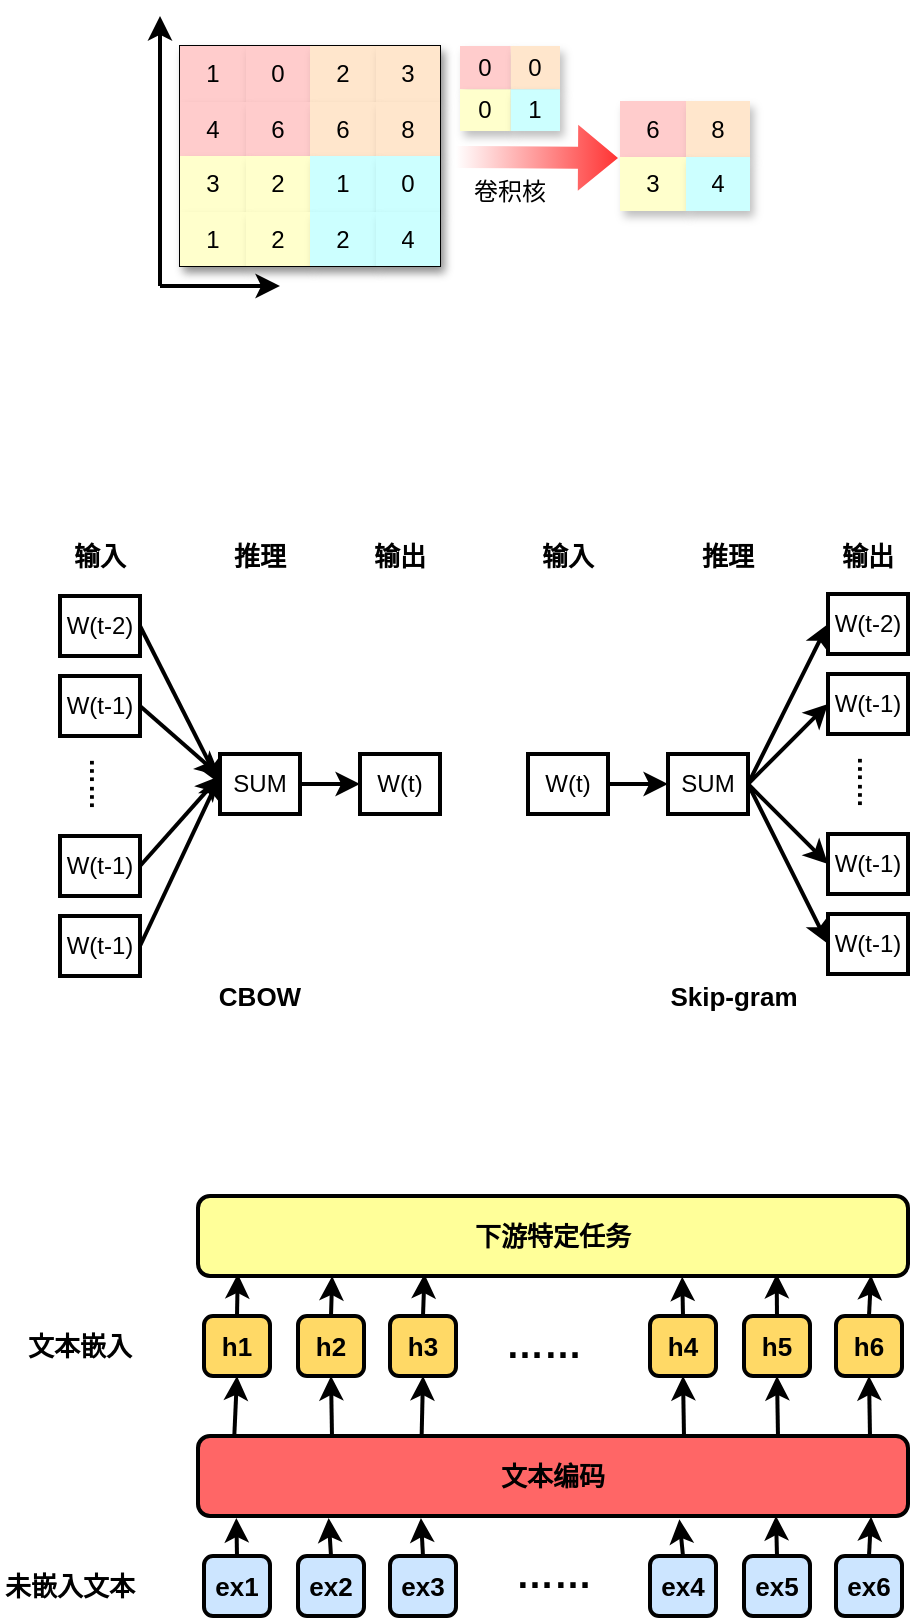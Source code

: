 <mxfile version="14.4.4" type="github">
  <diagram id="OtsRLUMwKF4AFytkGA5a" name="第 1 页">
    <mxGraphModel dx="1209" dy="599" grid="1" gridSize="10" guides="1" tooltips="1" connect="1" arrows="1" fold="1" page="1" pageScale="1" pageWidth="850" pageHeight="1100" math="0" shadow="0">
      <root>
        <mxCell id="0" />
        <mxCell id="1" parent="0" />
        <mxCell id="KBrjWDqQG_YvEj4Xx0qO-27" value="" style="shape=table;html=1;whiteSpace=wrap;startSize=0;container=1;collapsible=0;childLayout=tableLayout;shadow=1;direction=south;" vertex="1" parent="1">
          <mxGeometry x="140" y="35" width="130" height="110" as="geometry" />
        </mxCell>
        <mxCell id="KBrjWDqQG_YvEj4Xx0qO-28" value="" style="shape=partialRectangle;html=1;whiteSpace=wrap;collapsible=0;dropTarget=0;pointerEvents=0;fillColor=none;top=0;left=0;bottom=0;right=0;points=[[0,0.5],[1,0.5]];portConstraint=eastwest;shadow=1;direction=south;" vertex="1" parent="KBrjWDqQG_YvEj4Xx0qO-27">
          <mxGeometry width="130" height="28" as="geometry" />
        </mxCell>
        <mxCell id="KBrjWDqQG_YvEj4Xx0qO-29" value="1" style="shape=partialRectangle;html=1;whiteSpace=wrap;connectable=0;overflow=hidden;top=0;left=0;bottom=0;right=0;shadow=1;direction=south;fillColor=#FFCCCC;" vertex="1" parent="KBrjWDqQG_YvEj4Xx0qO-28">
          <mxGeometry width="33" height="28" as="geometry" />
        </mxCell>
        <mxCell id="KBrjWDqQG_YvEj4Xx0qO-30" value="0" style="shape=partialRectangle;html=1;whiteSpace=wrap;connectable=0;overflow=hidden;top=0;left=0;bottom=0;right=0;shadow=1;direction=south;fillColor=#FFCCCC;" vertex="1" parent="KBrjWDqQG_YvEj4Xx0qO-28">
          <mxGeometry x="33" width="32" height="28" as="geometry" />
        </mxCell>
        <mxCell id="KBrjWDqQG_YvEj4Xx0qO-31" value="2" style="shape=partialRectangle;html=1;whiteSpace=wrap;connectable=0;overflow=hidden;top=0;left=0;bottom=0;right=0;shadow=1;direction=south;fillColor=#FFE6CC;" vertex="1" parent="KBrjWDqQG_YvEj4Xx0qO-28">
          <mxGeometry x="65" width="33" height="28" as="geometry" />
        </mxCell>
        <mxCell id="KBrjWDqQG_YvEj4Xx0qO-32" value="3" style="shape=partialRectangle;html=1;whiteSpace=wrap;connectable=0;overflow=hidden;top=0;left=0;bottom=0;right=0;shadow=1;direction=south;fillColor=#FFE6CC;" vertex="1" parent="KBrjWDqQG_YvEj4Xx0qO-28">
          <mxGeometry x="98" width="32" height="28" as="geometry" />
        </mxCell>
        <mxCell id="KBrjWDqQG_YvEj4Xx0qO-33" value="" style="shape=partialRectangle;html=1;whiteSpace=wrap;collapsible=0;dropTarget=0;pointerEvents=0;fillColor=none;top=0;left=0;bottom=0;right=0;points=[[0,0.5],[1,0.5]];portConstraint=eastwest;shadow=1;direction=south;" vertex="1" parent="KBrjWDqQG_YvEj4Xx0qO-27">
          <mxGeometry y="28" width="130" height="27" as="geometry" />
        </mxCell>
        <mxCell id="KBrjWDqQG_YvEj4Xx0qO-34" value="4" style="shape=partialRectangle;html=1;whiteSpace=wrap;connectable=0;overflow=hidden;top=0;left=0;bottom=0;right=0;shadow=1;direction=south;fillColor=#FFCCCC;" vertex="1" parent="KBrjWDqQG_YvEj4Xx0qO-33">
          <mxGeometry width="33" height="27" as="geometry" />
        </mxCell>
        <mxCell id="KBrjWDqQG_YvEj4Xx0qO-35" value="6" style="shape=partialRectangle;html=1;whiteSpace=wrap;connectable=0;overflow=hidden;top=0;left=0;bottom=0;right=0;shadow=1;direction=south;fillColor=#FFCCCC;" vertex="1" parent="KBrjWDqQG_YvEj4Xx0qO-33">
          <mxGeometry x="33" width="32" height="27" as="geometry" />
        </mxCell>
        <mxCell id="KBrjWDqQG_YvEj4Xx0qO-36" value="6" style="shape=partialRectangle;html=1;whiteSpace=wrap;connectable=0;overflow=hidden;top=0;left=0;bottom=0;right=0;shadow=1;direction=south;fillColor=#FFE6CC;" vertex="1" parent="KBrjWDqQG_YvEj4Xx0qO-33">
          <mxGeometry x="65" width="33" height="27" as="geometry" />
        </mxCell>
        <mxCell id="KBrjWDqQG_YvEj4Xx0qO-37" value="8" style="shape=partialRectangle;html=1;whiteSpace=wrap;connectable=0;overflow=hidden;top=0;left=0;bottom=0;right=0;shadow=1;direction=south;fillColor=#FFE6CC;" vertex="1" parent="KBrjWDqQG_YvEj4Xx0qO-33">
          <mxGeometry x="98" width="32" height="27" as="geometry" />
        </mxCell>
        <mxCell id="KBrjWDqQG_YvEj4Xx0qO-38" value="" style="shape=partialRectangle;html=1;whiteSpace=wrap;collapsible=0;dropTarget=0;pointerEvents=0;fillColor=none;top=0;left=0;bottom=0;right=0;points=[[0,0.5],[1,0.5]];portConstraint=eastwest;shadow=1;direction=south;" vertex="1" parent="KBrjWDqQG_YvEj4Xx0qO-27">
          <mxGeometry y="55" width="130" height="28" as="geometry" />
        </mxCell>
        <mxCell id="KBrjWDqQG_YvEj4Xx0qO-39" value="3" style="shape=partialRectangle;html=1;whiteSpace=wrap;connectable=0;overflow=hidden;top=0;left=0;bottom=0;right=0;shadow=1;direction=south;fillColor=#FFFFCC;" vertex="1" parent="KBrjWDqQG_YvEj4Xx0qO-38">
          <mxGeometry width="33" height="28" as="geometry" />
        </mxCell>
        <mxCell id="KBrjWDqQG_YvEj4Xx0qO-40" value="2" style="shape=partialRectangle;html=1;whiteSpace=wrap;connectable=0;overflow=hidden;top=0;left=0;bottom=0;right=0;shadow=1;direction=south;fillColor=#FFFFCC;" vertex="1" parent="KBrjWDqQG_YvEj4Xx0qO-38">
          <mxGeometry x="33" width="32" height="28" as="geometry" />
        </mxCell>
        <mxCell id="KBrjWDqQG_YvEj4Xx0qO-41" value="1" style="shape=partialRectangle;html=1;whiteSpace=wrap;connectable=0;overflow=hidden;top=0;left=0;bottom=0;right=0;shadow=1;direction=south;fillColor=#CCFFFF;" vertex="1" parent="KBrjWDqQG_YvEj4Xx0qO-38">
          <mxGeometry x="65" width="33" height="28" as="geometry" />
        </mxCell>
        <mxCell id="KBrjWDqQG_YvEj4Xx0qO-42" value="0" style="shape=partialRectangle;html=1;whiteSpace=wrap;connectable=0;overflow=hidden;top=0;left=0;bottom=0;right=0;shadow=1;direction=south;fillColor=#CCFFFF;" vertex="1" parent="KBrjWDqQG_YvEj4Xx0qO-38">
          <mxGeometry x="98" width="32" height="28" as="geometry" />
        </mxCell>
        <mxCell id="KBrjWDqQG_YvEj4Xx0qO-43" value="" style="shape=partialRectangle;html=1;whiteSpace=wrap;collapsible=0;dropTarget=0;pointerEvents=0;fillColor=none;top=0;left=0;bottom=0;right=0;points=[[0,0.5],[1,0.5]];portConstraint=eastwest;shadow=1;direction=south;" vertex="1" parent="KBrjWDqQG_YvEj4Xx0qO-27">
          <mxGeometry y="83" width="130" height="27" as="geometry" />
        </mxCell>
        <mxCell id="KBrjWDqQG_YvEj4Xx0qO-44" value="1" style="shape=partialRectangle;html=1;whiteSpace=wrap;connectable=0;overflow=hidden;top=0;left=0;bottom=0;right=0;shadow=1;direction=south;fillColor=#FFFFCC;" vertex="1" parent="KBrjWDqQG_YvEj4Xx0qO-43">
          <mxGeometry width="33" height="27" as="geometry" />
        </mxCell>
        <mxCell id="KBrjWDqQG_YvEj4Xx0qO-45" value="2" style="shape=partialRectangle;html=1;whiteSpace=wrap;connectable=0;overflow=hidden;top=0;left=0;bottom=0;right=0;shadow=1;direction=south;fillColor=#FFFFCC;" vertex="1" parent="KBrjWDqQG_YvEj4Xx0qO-43">
          <mxGeometry x="33" width="32" height="27" as="geometry" />
        </mxCell>
        <mxCell id="KBrjWDqQG_YvEj4Xx0qO-46" value="2" style="shape=partialRectangle;html=1;whiteSpace=wrap;connectable=0;overflow=hidden;top=0;left=0;bottom=0;right=0;shadow=1;direction=south;fillColor=#CCFFFF;" vertex="1" parent="KBrjWDqQG_YvEj4Xx0qO-43">
          <mxGeometry x="65" width="33" height="27" as="geometry" />
        </mxCell>
        <mxCell id="KBrjWDqQG_YvEj4Xx0qO-47" value="4" style="shape=partialRectangle;html=1;whiteSpace=wrap;connectable=0;overflow=hidden;top=0;left=0;bottom=0;right=0;shadow=1;direction=south;fillColor=#CCFFFF;" vertex="1" parent="KBrjWDqQG_YvEj4Xx0qO-43">
          <mxGeometry x="98" width="32" height="27" as="geometry" />
        </mxCell>
        <mxCell id="KBrjWDqQG_YvEj4Xx0qO-55" value="6" style="shape=partialRectangle;html=1;whiteSpace=wrap;connectable=0;overflow=hidden;top=0;left=0;bottom=0;right=0;shadow=1;direction=south;fillColor=#FFCCCC;" vertex="1" parent="1">
          <mxGeometry x="360" y="62.5" width="33" height="28" as="geometry" />
        </mxCell>
        <mxCell id="KBrjWDqQG_YvEj4Xx0qO-56" value="8" style="shape=partialRectangle;html=1;whiteSpace=wrap;connectable=0;overflow=hidden;top=0;left=0;bottom=0;right=0;shadow=1;direction=south;fillColor=#FFE6CC;" vertex="1" parent="1">
          <mxGeometry x="393" y="62.5" width="32" height="28" as="geometry" />
        </mxCell>
        <mxCell id="KBrjWDqQG_YvEj4Xx0qO-57" value="3" style="shape=partialRectangle;html=1;whiteSpace=wrap;connectable=0;overflow=hidden;top=0;left=0;bottom=0;right=0;shadow=1;direction=south;fillColor=#FFFFCC;" vertex="1" parent="1">
          <mxGeometry x="360" y="90.5" width="33" height="27" as="geometry" />
        </mxCell>
        <mxCell id="KBrjWDqQG_YvEj4Xx0qO-58" value="4" style="shape=partialRectangle;html=1;whiteSpace=wrap;connectable=0;overflow=hidden;top=0;left=0;bottom=0;right=0;shadow=1;direction=south;fillColor=#CCFFFF;" vertex="1" parent="1">
          <mxGeometry x="393" y="90.5" width="32" height="27" as="geometry" />
        </mxCell>
        <mxCell id="KBrjWDqQG_YvEj4Xx0qO-59" value="" style="endArrow=classic;html=1;strokeWidth=2;" edge="1" parent="1">
          <mxGeometry width="50" height="50" relative="1" as="geometry">
            <mxPoint x="130" y="155" as="sourcePoint" />
            <mxPoint x="130" y="20" as="targetPoint" />
          </mxGeometry>
        </mxCell>
        <mxCell id="KBrjWDqQG_YvEj4Xx0qO-60" value="" style="endArrow=classic;html=1;strokeWidth=2;" edge="1" parent="1">
          <mxGeometry width="50" height="50" relative="1" as="geometry">
            <mxPoint x="130" y="155" as="sourcePoint" />
            <mxPoint x="190" y="155" as="targetPoint" />
          </mxGeometry>
        </mxCell>
        <mxCell id="KBrjWDqQG_YvEj4Xx0qO-61" value="" style="shape=flexArrow;endArrow=classic;html=1;strokeWidth=2;fillColor=#ffffff;gradientDirection=east;strokeColor=none;gradientColor=#FF3333;" edge="1" parent="1">
          <mxGeometry width="50" height="50" relative="1" as="geometry">
            <mxPoint x="277" y="90.5" as="sourcePoint" />
            <mxPoint x="360" y="91" as="targetPoint" />
          </mxGeometry>
        </mxCell>
        <mxCell id="KBrjWDqQG_YvEj4Xx0qO-77" value="" style="group" vertex="1" connectable="0" parent="1">
          <mxGeometry x="280" y="35" width="50" height="42.5" as="geometry" />
        </mxCell>
        <mxCell id="KBrjWDqQG_YvEj4Xx0qO-73" value="0" style="shape=partialRectangle;html=1;whiteSpace=wrap;connectable=0;overflow=hidden;top=0;left=0;bottom=0;right=0;shadow=1;direction=south;fillColor=#FFCCCC;" vertex="1" parent="KBrjWDqQG_YvEj4Xx0qO-77">
          <mxGeometry width="25.385" height="21.636" as="geometry" />
        </mxCell>
        <mxCell id="KBrjWDqQG_YvEj4Xx0qO-74" value="0" style="shape=partialRectangle;html=1;whiteSpace=wrap;connectable=0;overflow=hidden;top=0;left=0;bottom=0;right=0;shadow=1;direction=south;fillColor=#FFE6CC;" vertex="1" parent="KBrjWDqQG_YvEj4Xx0qO-77">
          <mxGeometry x="25.385" width="24.615" height="21.636" as="geometry" />
        </mxCell>
        <mxCell id="KBrjWDqQG_YvEj4Xx0qO-75" value="0" style="shape=partialRectangle;html=1;whiteSpace=wrap;connectable=0;overflow=hidden;top=0;left=0;bottom=0;right=0;shadow=1;direction=south;fillColor=#FFFFCC;" vertex="1" parent="KBrjWDqQG_YvEj4Xx0qO-77">
          <mxGeometry y="21.636" width="25.385" height="20.864" as="geometry" />
        </mxCell>
        <mxCell id="KBrjWDqQG_YvEj4Xx0qO-76" value="1" style="shape=partialRectangle;html=1;whiteSpace=wrap;connectable=0;overflow=hidden;top=0;left=0;bottom=0;right=0;shadow=1;direction=south;fillColor=#CCFFFF;" vertex="1" parent="KBrjWDqQG_YvEj4Xx0qO-77">
          <mxGeometry x="25.385" y="21.636" width="24.615" height="20.864" as="geometry" />
        </mxCell>
        <mxCell id="KBrjWDqQG_YvEj4Xx0qO-80" value="卷积核" style="text;html=1;strokeColor=none;fillColor=none;align=center;verticalAlign=middle;whiteSpace=wrap;rounded=0;shadow=1;opacity=0;" vertex="1" parent="1">
          <mxGeometry x="285" y="98" width="40" height="20" as="geometry" />
        </mxCell>
        <mxCell id="KBrjWDqQG_YvEj4Xx0qO-101" style="rounded=0;orthogonalLoop=1;jettySize=auto;html=1;exitX=1;exitY=0.5;exitDx=0;exitDy=0;entryX=0;entryY=0.5;entryDx=0;entryDy=0;strokeColor=#000000;strokeWidth=2;fillColor=#ffffff;gradientColor=#FF3333;" edge="1" parent="1" source="KBrjWDqQG_YvEj4Xx0qO-81" target="KBrjWDqQG_YvEj4Xx0qO-91">
          <mxGeometry relative="1" as="geometry" />
        </mxCell>
        <mxCell id="KBrjWDqQG_YvEj4Xx0qO-81" value="W(t-2)" style="rounded=0;whiteSpace=wrap;html=1;shadow=0;strokeWidth=2;fillColor=none;" vertex="1" parent="1">
          <mxGeometry x="80" y="310" width="40" height="30" as="geometry" />
        </mxCell>
        <mxCell id="KBrjWDqQG_YvEj4Xx0qO-102" style="edgeStyle=none;rounded=0;orthogonalLoop=1;jettySize=auto;html=1;exitX=1;exitY=0.5;exitDx=0;exitDy=0;strokeColor=#000000;strokeWidth=2;fillColor=#ffffff;gradientColor=#FF3333;" edge="1" parent="1" source="KBrjWDqQG_YvEj4Xx0qO-82">
          <mxGeometry relative="1" as="geometry">
            <mxPoint x="160" y="400" as="targetPoint" />
          </mxGeometry>
        </mxCell>
        <mxCell id="KBrjWDqQG_YvEj4Xx0qO-82" value="W(t-1)" style="rounded=0;whiteSpace=wrap;html=1;shadow=0;strokeWidth=2;fillColor=none;" vertex="1" parent="1">
          <mxGeometry x="80" y="350" width="40" height="30" as="geometry" />
        </mxCell>
        <mxCell id="KBrjWDqQG_YvEj4Xx0qO-103" style="edgeStyle=none;rounded=0;orthogonalLoop=1;jettySize=auto;html=1;exitX=1;exitY=0.5;exitDx=0;exitDy=0;strokeColor=#000000;strokeWidth=2;fillColor=#ffffff;gradientColor=#FF3333;" edge="1" parent="1" source="KBrjWDqQG_YvEj4Xx0qO-83">
          <mxGeometry relative="1" as="geometry">
            <mxPoint x="160" y="400" as="targetPoint" />
          </mxGeometry>
        </mxCell>
        <mxCell id="KBrjWDqQG_YvEj4Xx0qO-83" value="W(t-1)" style="rounded=0;whiteSpace=wrap;html=1;shadow=0;strokeWidth=2;fillColor=none;" vertex="1" parent="1">
          <mxGeometry x="80" y="430" width="40" height="30" as="geometry" />
        </mxCell>
        <mxCell id="KBrjWDqQG_YvEj4Xx0qO-104" style="edgeStyle=none;rounded=0;orthogonalLoop=1;jettySize=auto;html=1;exitX=1;exitY=0.5;exitDx=0;exitDy=0;strokeColor=#000000;strokeWidth=2;fillColor=#ffffff;gradientColor=#FF3333;" edge="1" parent="1" source="KBrjWDqQG_YvEj4Xx0qO-84">
          <mxGeometry relative="1" as="geometry">
            <mxPoint x="160" y="400" as="targetPoint" />
          </mxGeometry>
        </mxCell>
        <mxCell id="KBrjWDqQG_YvEj4Xx0qO-84" value="W(t-1)" style="rounded=0;whiteSpace=wrap;html=1;shadow=0;strokeWidth=2;fillColor=none;" vertex="1" parent="1">
          <mxGeometry x="80" y="470" width="40" height="30" as="geometry" />
        </mxCell>
        <mxCell id="KBrjWDqQG_YvEj4Xx0qO-85" value="&lt;b&gt;&lt;font style=&quot;font-size: 13px&quot;&gt;……&lt;/font&gt;&lt;/b&gt;" style="text;html=1;strokeColor=none;fillColor=none;align=center;verticalAlign=middle;whiteSpace=wrap;rounded=0;shadow=0;rotation=90;" vertex="1" parent="1">
          <mxGeometry x="80" y="394" width="40" height="20" as="geometry" />
        </mxCell>
        <mxCell id="KBrjWDqQG_YvEj4Xx0qO-86" value="W(t-2)" style="rounded=0;whiteSpace=wrap;html=1;shadow=0;strokeWidth=2;fillColor=none;" vertex="1" parent="1">
          <mxGeometry x="464" y="309" width="40" height="30" as="geometry" />
        </mxCell>
        <mxCell id="KBrjWDqQG_YvEj4Xx0qO-87" value="W(t-1)" style="rounded=0;whiteSpace=wrap;html=1;shadow=0;strokeWidth=2;fillColor=none;" vertex="1" parent="1">
          <mxGeometry x="464" y="349" width="40" height="30" as="geometry" />
        </mxCell>
        <mxCell id="KBrjWDqQG_YvEj4Xx0qO-88" value="W(t-1)" style="rounded=0;whiteSpace=wrap;html=1;shadow=0;strokeWidth=2;fillColor=none;" vertex="1" parent="1">
          <mxGeometry x="464" y="429" width="40" height="30" as="geometry" />
        </mxCell>
        <mxCell id="KBrjWDqQG_YvEj4Xx0qO-89" value="W(t-1)" style="rounded=0;whiteSpace=wrap;html=1;shadow=0;strokeWidth=2;fillColor=none;" vertex="1" parent="1">
          <mxGeometry x="464" y="469" width="40" height="30" as="geometry" />
        </mxCell>
        <mxCell id="KBrjWDqQG_YvEj4Xx0qO-90" value="&lt;b&gt;&lt;font style=&quot;font-size: 13px&quot;&gt;……&lt;/font&gt;&lt;/b&gt;" style="text;html=1;strokeColor=none;fillColor=none;align=center;verticalAlign=middle;whiteSpace=wrap;rounded=0;shadow=0;rotation=90;" vertex="1" parent="1">
          <mxGeometry x="464" y="393" width="40" height="20" as="geometry" />
        </mxCell>
        <mxCell id="KBrjWDqQG_YvEj4Xx0qO-105" style="edgeStyle=none;rounded=0;orthogonalLoop=1;jettySize=auto;html=1;exitX=1;exitY=0.5;exitDx=0;exitDy=0;entryX=0;entryY=0.5;entryDx=0;entryDy=0;strokeColor=#000000;strokeWidth=2;fillColor=#ffffff;gradientColor=#FF3333;" edge="1" parent="1" source="KBrjWDqQG_YvEj4Xx0qO-91" target="KBrjWDqQG_YvEj4Xx0qO-92">
          <mxGeometry relative="1" as="geometry" />
        </mxCell>
        <mxCell id="KBrjWDqQG_YvEj4Xx0qO-91" value="SUM" style="rounded=0;whiteSpace=wrap;html=1;shadow=0;strokeWidth=2;fillColor=none;" vertex="1" parent="1">
          <mxGeometry x="160" y="389" width="40" height="30" as="geometry" />
        </mxCell>
        <mxCell id="KBrjWDqQG_YvEj4Xx0qO-92" value="W(t)" style="rounded=0;whiteSpace=wrap;html=1;shadow=0;strokeWidth=2;fillColor=none;" vertex="1" parent="1">
          <mxGeometry x="230" y="389" width="40" height="30" as="geometry" />
        </mxCell>
        <mxCell id="KBrjWDqQG_YvEj4Xx0qO-107" style="edgeStyle=none;rounded=0;orthogonalLoop=1;jettySize=auto;html=1;entryX=0;entryY=0.5;entryDx=0;entryDy=0;strokeColor=#000000;strokeWidth=2;fillColor=#ffffff;gradientColor=#FF3333;" edge="1" parent="1" target="KBrjWDqQG_YvEj4Xx0qO-86">
          <mxGeometry relative="1" as="geometry">
            <mxPoint x="424" y="404" as="sourcePoint" />
          </mxGeometry>
        </mxCell>
        <mxCell id="KBrjWDqQG_YvEj4Xx0qO-108" style="edgeStyle=none;rounded=0;orthogonalLoop=1;jettySize=auto;html=1;exitX=1;exitY=0.5;exitDx=0;exitDy=0;entryX=0;entryY=0.5;entryDx=0;entryDy=0;strokeColor=#000000;strokeWidth=2;fillColor=#ffffff;gradientColor=#FF3333;" edge="1" parent="1" source="KBrjWDqQG_YvEj4Xx0qO-98" target="KBrjWDqQG_YvEj4Xx0qO-87">
          <mxGeometry relative="1" as="geometry" />
        </mxCell>
        <mxCell id="KBrjWDqQG_YvEj4Xx0qO-109" style="edgeStyle=none;rounded=0;orthogonalLoop=1;jettySize=auto;html=1;exitX=1;exitY=0.5;exitDx=0;exitDy=0;entryX=0;entryY=0.5;entryDx=0;entryDy=0;strokeColor=#000000;strokeWidth=2;fillColor=#ffffff;gradientColor=#FF3333;" edge="1" parent="1" source="KBrjWDqQG_YvEj4Xx0qO-98" target="KBrjWDqQG_YvEj4Xx0qO-88">
          <mxGeometry relative="1" as="geometry" />
        </mxCell>
        <mxCell id="KBrjWDqQG_YvEj4Xx0qO-110" style="edgeStyle=none;rounded=0;orthogonalLoop=1;jettySize=auto;html=1;exitX=1;exitY=0.5;exitDx=0;exitDy=0;entryX=0;entryY=0.5;entryDx=0;entryDy=0;strokeColor=#000000;strokeWidth=2;fillColor=#ffffff;gradientColor=#FF3333;" edge="1" parent="1" source="KBrjWDqQG_YvEj4Xx0qO-98" target="KBrjWDqQG_YvEj4Xx0qO-89">
          <mxGeometry relative="1" as="geometry" />
        </mxCell>
        <mxCell id="KBrjWDqQG_YvEj4Xx0qO-98" value="SUM" style="rounded=0;whiteSpace=wrap;html=1;shadow=0;strokeWidth=2;fillColor=none;" vertex="1" parent="1">
          <mxGeometry x="384" y="389" width="40" height="30" as="geometry" />
        </mxCell>
        <mxCell id="KBrjWDqQG_YvEj4Xx0qO-106" style="edgeStyle=none;rounded=0;orthogonalLoop=1;jettySize=auto;html=1;exitX=1;exitY=0.5;exitDx=0;exitDy=0;entryX=0;entryY=0.5;entryDx=0;entryDy=0;strokeColor=#000000;strokeWidth=2;fillColor=#ffffff;gradientColor=#FF3333;" edge="1" parent="1" source="KBrjWDqQG_YvEj4Xx0qO-99" target="KBrjWDqQG_YvEj4Xx0qO-98">
          <mxGeometry relative="1" as="geometry" />
        </mxCell>
        <mxCell id="KBrjWDqQG_YvEj4Xx0qO-99" value="W(t)" style="rounded=0;whiteSpace=wrap;html=1;shadow=0;strokeWidth=2;fillColor=none;" vertex="1" parent="1">
          <mxGeometry x="314" y="389" width="40" height="30" as="geometry" />
        </mxCell>
        <mxCell id="KBrjWDqQG_YvEj4Xx0qO-111" value="&lt;b&gt;&lt;font style=&quot;font-size: 13px&quot;&gt;输入&lt;/font&gt;&lt;/b&gt;" style="text;html=1;strokeColor=none;fillColor=none;align=center;verticalAlign=middle;whiteSpace=wrap;rounded=0;shadow=0;" vertex="1" parent="1">
          <mxGeometry x="80" y="280" width="40" height="20" as="geometry" />
        </mxCell>
        <mxCell id="KBrjWDqQG_YvEj4Xx0qO-112" value="&lt;span style=&quot;font-size: 13px&quot;&gt;&lt;b&gt;推理&lt;/b&gt;&lt;/span&gt;" style="text;html=1;strokeColor=none;fillColor=none;align=center;verticalAlign=middle;whiteSpace=wrap;rounded=0;shadow=0;" vertex="1" parent="1">
          <mxGeometry x="160" y="280" width="40" height="20" as="geometry" />
        </mxCell>
        <mxCell id="KBrjWDqQG_YvEj4Xx0qO-113" value="&lt;span style=&quot;font-size: 13px&quot;&gt;&lt;b&gt;输出&lt;/b&gt;&lt;/span&gt;" style="text;html=1;strokeColor=none;fillColor=none;align=center;verticalAlign=middle;whiteSpace=wrap;rounded=0;shadow=0;" vertex="1" parent="1">
          <mxGeometry x="230" y="280" width="40" height="20" as="geometry" />
        </mxCell>
        <mxCell id="KBrjWDqQG_YvEj4Xx0qO-114" value="&lt;b&gt;&lt;font style=&quot;font-size: 13px&quot;&gt;输入&lt;/font&gt;&lt;/b&gt;" style="text;html=1;strokeColor=none;fillColor=none;align=center;verticalAlign=middle;whiteSpace=wrap;rounded=0;shadow=0;" vertex="1" parent="1">
          <mxGeometry x="314" y="280" width="40" height="20" as="geometry" />
        </mxCell>
        <mxCell id="KBrjWDqQG_YvEj4Xx0qO-115" value="&lt;span style=&quot;font-size: 13px&quot;&gt;&lt;b&gt;推理&lt;/b&gt;&lt;/span&gt;" style="text;html=1;strokeColor=none;fillColor=none;align=center;verticalAlign=middle;whiteSpace=wrap;rounded=0;shadow=0;" vertex="1" parent="1">
          <mxGeometry x="394" y="280" width="40" height="20" as="geometry" />
        </mxCell>
        <mxCell id="KBrjWDqQG_YvEj4Xx0qO-116" value="&lt;span style=&quot;font-size: 13px&quot;&gt;&lt;b&gt;输出&lt;/b&gt;&lt;/span&gt;" style="text;html=1;strokeColor=none;fillColor=none;align=center;verticalAlign=middle;whiteSpace=wrap;rounded=0;shadow=0;" vertex="1" parent="1">
          <mxGeometry x="464" y="280" width="40" height="20" as="geometry" />
        </mxCell>
        <mxCell id="KBrjWDqQG_YvEj4Xx0qO-117" value="&lt;font style=&quot;font-size: 13px&quot;&gt;&lt;b&gt;CBOW&lt;/b&gt;&lt;/font&gt;" style="text;html=1;strokeColor=none;fillColor=none;align=center;verticalAlign=middle;whiteSpace=wrap;rounded=0;shadow=0;" vertex="1" parent="1">
          <mxGeometry x="160" y="500" width="40" height="20" as="geometry" />
        </mxCell>
        <mxCell id="KBrjWDqQG_YvEj4Xx0qO-118" value="&lt;span style=&quot;font-size: 13px&quot;&gt;&lt;b&gt;Skip-gram&lt;br&gt;&lt;/b&gt;&lt;/span&gt;" style="text;html=1;strokeColor=none;fillColor=none;align=center;verticalAlign=middle;whiteSpace=wrap;rounded=0;shadow=0;" vertex="1" parent="1">
          <mxGeometry x="384" y="500" width="66" height="20" as="geometry" />
        </mxCell>
        <mxCell id="KBrjWDqQG_YvEj4Xx0qO-119" value="&lt;font style=&quot;font-size: 13px&quot;&gt;&lt;b&gt;下游特定任务&lt;/b&gt;&lt;/font&gt;" style="rounded=1;whiteSpace=wrap;html=1;shadow=0;strokeWidth=2;fillColor=#FFFF99;" vertex="1" parent="1">
          <mxGeometry x="149" y="610" width="355" height="40" as="geometry" />
        </mxCell>
        <mxCell id="KBrjWDqQG_YvEj4Xx0qO-151" style="edgeStyle=none;rounded=0;orthogonalLoop=1;jettySize=auto;html=1;exitX=0.5;exitY=0;exitDx=0;exitDy=0;entryX=0.056;entryY=0.975;entryDx=0;entryDy=0;entryPerimeter=0;strokeColor=#000000;strokeWidth=2;fillColor=#ffffff;gradientColor=#FF3333;" edge="1" parent="1" source="KBrjWDqQG_YvEj4Xx0qO-122" target="KBrjWDqQG_YvEj4Xx0qO-119">
          <mxGeometry relative="1" as="geometry" />
        </mxCell>
        <mxCell id="KBrjWDqQG_YvEj4Xx0qO-122" value="&lt;font style=&quot;font-size: 13px&quot;&gt;&lt;b&gt;h1&lt;/b&gt;&lt;/font&gt;" style="rounded=1;whiteSpace=wrap;html=1;shadow=0;strokeWidth=2;fillColor=#FFD966;" vertex="1" parent="1">
          <mxGeometry x="152" y="670" width="33" height="30" as="geometry" />
        </mxCell>
        <mxCell id="KBrjWDqQG_YvEj4Xx0qO-152" style="edgeStyle=none;rounded=0;orthogonalLoop=1;jettySize=auto;html=1;exitX=0.5;exitY=0;exitDx=0;exitDy=0;entryX=0.189;entryY=1;entryDx=0;entryDy=0;entryPerimeter=0;strokeColor=#000000;strokeWidth=2;fillColor=#ffffff;gradientColor=#FF3333;" edge="1" parent="1" source="KBrjWDqQG_YvEj4Xx0qO-123" target="KBrjWDqQG_YvEj4Xx0qO-119">
          <mxGeometry relative="1" as="geometry" />
        </mxCell>
        <mxCell id="KBrjWDqQG_YvEj4Xx0qO-123" value="&lt;font style=&quot;font-size: 13px&quot;&gt;&lt;b&gt;h2&lt;/b&gt;&lt;/font&gt;" style="rounded=1;whiteSpace=wrap;html=1;shadow=0;strokeWidth=2;fillColor=#FFD966;" vertex="1" parent="1">
          <mxGeometry x="199" y="670" width="33" height="30" as="geometry" />
        </mxCell>
        <mxCell id="KBrjWDqQG_YvEj4Xx0qO-153" style="edgeStyle=none;rounded=0;orthogonalLoop=1;jettySize=auto;html=1;exitX=0.5;exitY=0;exitDx=0;exitDy=0;entryX=0.319;entryY=0.975;entryDx=0;entryDy=0;entryPerimeter=0;strokeColor=#000000;strokeWidth=2;fillColor=#ffffff;gradientColor=#FF3333;" edge="1" parent="1" source="KBrjWDqQG_YvEj4Xx0qO-126" target="KBrjWDqQG_YvEj4Xx0qO-119">
          <mxGeometry relative="1" as="geometry" />
        </mxCell>
        <mxCell id="KBrjWDqQG_YvEj4Xx0qO-126" value="&lt;font style=&quot;font-size: 13px&quot;&gt;&lt;b&gt;h3&lt;/b&gt;&lt;/font&gt;" style="rounded=1;whiteSpace=wrap;html=1;shadow=0;strokeWidth=2;fillColor=#FFD966;" vertex="1" parent="1">
          <mxGeometry x="245" y="670" width="33" height="30" as="geometry" />
        </mxCell>
        <mxCell id="KBrjWDqQG_YvEj4Xx0qO-154" style="edgeStyle=none;rounded=0;orthogonalLoop=1;jettySize=auto;html=1;exitX=0.5;exitY=0;exitDx=0;exitDy=0;entryX=0.682;entryY=1.008;entryDx=0;entryDy=0;entryPerimeter=0;strokeColor=#000000;strokeWidth=2;fillColor=#ffffff;gradientColor=#FF3333;" edge="1" parent="1" source="KBrjWDqQG_YvEj4Xx0qO-127" target="KBrjWDqQG_YvEj4Xx0qO-119">
          <mxGeometry relative="1" as="geometry" />
        </mxCell>
        <mxCell id="KBrjWDqQG_YvEj4Xx0qO-127" value="&lt;font style=&quot;font-size: 13px&quot;&gt;&lt;b&gt;h4&lt;/b&gt;&lt;/font&gt;" style="rounded=1;whiteSpace=wrap;html=1;shadow=0;strokeWidth=2;fillColor=#FFD966;" vertex="1" parent="1">
          <mxGeometry x="375" y="670" width="33" height="30" as="geometry" />
        </mxCell>
        <mxCell id="KBrjWDqQG_YvEj4Xx0qO-155" style="edgeStyle=none;rounded=0;orthogonalLoop=1;jettySize=auto;html=1;exitX=0.5;exitY=0;exitDx=0;exitDy=0;entryX=0.815;entryY=0.975;entryDx=0;entryDy=0;entryPerimeter=0;strokeColor=#000000;strokeWidth=2;fillColor=#ffffff;gradientColor=#FF3333;" edge="1" parent="1" source="KBrjWDqQG_YvEj4Xx0qO-128" target="KBrjWDqQG_YvEj4Xx0qO-119">
          <mxGeometry relative="1" as="geometry" />
        </mxCell>
        <mxCell id="KBrjWDqQG_YvEj4Xx0qO-128" value="&lt;font style=&quot;font-size: 13px&quot;&gt;&lt;b&gt;h5&lt;/b&gt;&lt;/font&gt;" style="rounded=1;whiteSpace=wrap;html=1;shadow=0;strokeWidth=2;fillColor=#FFD966;" vertex="1" parent="1">
          <mxGeometry x="422" y="670" width="33" height="30" as="geometry" />
        </mxCell>
        <mxCell id="KBrjWDqQG_YvEj4Xx0qO-156" style="edgeStyle=none;rounded=0;orthogonalLoop=1;jettySize=auto;html=1;exitX=0.5;exitY=0;exitDx=0;exitDy=0;entryX=0.948;entryY=0.992;entryDx=0;entryDy=0;entryPerimeter=0;strokeColor=#000000;strokeWidth=2;fillColor=#ffffff;gradientColor=#FF3333;" edge="1" parent="1" source="KBrjWDqQG_YvEj4Xx0qO-129" target="KBrjWDqQG_YvEj4Xx0qO-119">
          <mxGeometry relative="1" as="geometry" />
        </mxCell>
        <mxCell id="KBrjWDqQG_YvEj4Xx0qO-129" value="&lt;font style=&quot;font-size: 13px&quot;&gt;&lt;b&gt;h6&lt;/b&gt;&lt;/font&gt;" style="rounded=1;whiteSpace=wrap;html=1;shadow=0;strokeWidth=2;fillColor=#FFD966;" vertex="1" parent="1">
          <mxGeometry x="468" y="670" width="33" height="30" as="geometry" />
        </mxCell>
        <mxCell id="KBrjWDqQG_YvEj4Xx0qO-130" value="&lt;span style=&quot;font-size: 13px&quot;&gt;&lt;b&gt;文本编码&lt;/b&gt;&lt;/span&gt;" style="rounded=1;whiteSpace=wrap;html=1;shadow=0;strokeWidth=2;fillColor=#FF6666;" vertex="1" parent="1">
          <mxGeometry x="149" y="730" width="355" height="40" as="geometry" />
        </mxCell>
        <mxCell id="KBrjWDqQG_YvEj4Xx0qO-139" style="edgeStyle=none;rounded=0;orthogonalLoop=1;jettySize=auto;html=1;exitX=0.5;exitY=0;exitDx=0;exitDy=0;entryX=0.054;entryY=1.025;entryDx=0;entryDy=0;entryPerimeter=0;strokeColor=#000000;strokeWidth=2;fillColor=#ffffff;gradientColor=#FF3333;" edge="1" parent="1" source="KBrjWDqQG_YvEj4Xx0qO-131" target="KBrjWDqQG_YvEj4Xx0qO-130">
          <mxGeometry relative="1" as="geometry" />
        </mxCell>
        <mxCell id="KBrjWDqQG_YvEj4Xx0qO-131" value="&lt;span style=&quot;font-size: 13px&quot;&gt;&lt;b&gt;ex1&lt;/b&gt;&lt;/span&gt;" style="rounded=1;whiteSpace=wrap;html=1;shadow=0;strokeWidth=2;fillColor=#CCE5FF;" vertex="1" parent="1">
          <mxGeometry x="152" y="790" width="33" height="30" as="geometry" />
        </mxCell>
        <mxCell id="KBrjWDqQG_YvEj4Xx0qO-140" style="edgeStyle=none;rounded=0;orthogonalLoop=1;jettySize=auto;html=1;exitX=0.5;exitY=0;exitDx=0;exitDy=0;entryX=0.184;entryY=1.025;entryDx=0;entryDy=0;entryPerimeter=0;strokeColor=#000000;strokeWidth=2;fillColor=#ffffff;gradientColor=#FF3333;" edge="1" parent="1" source="KBrjWDqQG_YvEj4Xx0qO-132" target="KBrjWDqQG_YvEj4Xx0qO-130">
          <mxGeometry relative="1" as="geometry" />
        </mxCell>
        <mxCell id="KBrjWDqQG_YvEj4Xx0qO-132" value="&lt;span style=&quot;font-size: 13px&quot;&gt;&lt;b&gt;ex2&lt;/b&gt;&lt;/span&gt;" style="rounded=1;whiteSpace=wrap;html=1;shadow=0;strokeWidth=2;fillColor=#CCE5FF;" vertex="1" parent="1">
          <mxGeometry x="199" y="790" width="33" height="30" as="geometry" />
        </mxCell>
        <mxCell id="KBrjWDqQG_YvEj4Xx0qO-141" style="edgeStyle=none;rounded=0;orthogonalLoop=1;jettySize=auto;html=1;exitX=0.5;exitY=0;exitDx=0;exitDy=0;entryX=0.314;entryY=1.025;entryDx=0;entryDy=0;entryPerimeter=0;strokeColor=#000000;strokeWidth=2;fillColor=#ffffff;gradientColor=#FF3333;" edge="1" parent="1" source="KBrjWDqQG_YvEj4Xx0qO-133" target="KBrjWDqQG_YvEj4Xx0qO-130">
          <mxGeometry relative="1" as="geometry" />
        </mxCell>
        <mxCell id="KBrjWDqQG_YvEj4Xx0qO-133" value="&lt;font style=&quot;font-size: 13px&quot;&gt;&lt;b&gt;ex3&lt;/b&gt;&lt;/font&gt;" style="rounded=1;whiteSpace=wrap;html=1;shadow=0;strokeWidth=2;fillColor=#CCE5FF;" vertex="1" parent="1">
          <mxGeometry x="245" y="790" width="33" height="30" as="geometry" />
        </mxCell>
        <mxCell id="KBrjWDqQG_YvEj4Xx0qO-142" style="edgeStyle=none;rounded=0;orthogonalLoop=1;jettySize=auto;html=1;exitX=0.5;exitY=0;exitDx=0;exitDy=0;entryX=0.678;entryY=1.042;entryDx=0;entryDy=0;entryPerimeter=0;strokeColor=#000000;strokeWidth=2;fillColor=#ffffff;gradientColor=#FF3333;" edge="1" parent="1" source="KBrjWDqQG_YvEj4Xx0qO-134" target="KBrjWDqQG_YvEj4Xx0qO-130">
          <mxGeometry relative="1" as="geometry" />
        </mxCell>
        <mxCell id="KBrjWDqQG_YvEj4Xx0qO-134" value="&lt;font style=&quot;font-size: 13px&quot;&gt;&lt;b&gt;ex4&lt;/b&gt;&lt;/font&gt;" style="rounded=1;whiteSpace=wrap;html=1;shadow=0;strokeWidth=2;fillColor=#CCE5FF;" vertex="1" parent="1">
          <mxGeometry x="375" y="790" width="33" height="30" as="geometry" />
        </mxCell>
        <mxCell id="KBrjWDqQG_YvEj4Xx0qO-143" style="edgeStyle=none;rounded=0;orthogonalLoop=1;jettySize=auto;html=1;exitX=0.5;exitY=0;exitDx=0;exitDy=0;strokeColor=#000000;strokeWidth=2;fillColor=#ffffff;gradientColor=#FF3333;" edge="1" parent="1" source="KBrjWDqQG_YvEj4Xx0qO-135">
          <mxGeometry relative="1" as="geometry">
            <mxPoint x="438" y="770" as="targetPoint" />
          </mxGeometry>
        </mxCell>
        <mxCell id="KBrjWDqQG_YvEj4Xx0qO-135" value="&lt;font style=&quot;font-size: 13px&quot;&gt;&lt;b&gt;ex5&lt;/b&gt;&lt;/font&gt;" style="rounded=1;whiteSpace=wrap;html=1;shadow=0;strokeWidth=2;fillColor=#CCE5FF;" vertex="1" parent="1">
          <mxGeometry x="422" y="790" width="33" height="30" as="geometry" />
        </mxCell>
        <mxCell id="KBrjWDqQG_YvEj4Xx0qO-144" style="edgeStyle=none;rounded=0;orthogonalLoop=1;jettySize=auto;html=1;exitX=0.5;exitY=0;exitDx=0;exitDy=0;entryX=0.948;entryY=1.008;entryDx=0;entryDy=0;entryPerimeter=0;strokeColor=#000000;strokeWidth=2;fillColor=#ffffff;gradientColor=#FF3333;" edge="1" parent="1" source="KBrjWDqQG_YvEj4Xx0qO-136" target="KBrjWDqQG_YvEj4Xx0qO-130">
          <mxGeometry relative="1" as="geometry" />
        </mxCell>
        <mxCell id="KBrjWDqQG_YvEj4Xx0qO-136" value="&lt;font style=&quot;font-size: 13px&quot;&gt;&lt;b&gt;ex6&lt;/b&gt;&lt;/font&gt;" style="rounded=1;whiteSpace=wrap;html=1;shadow=0;strokeWidth=2;fillColor=#CCE5FF;" vertex="1" parent="1">
          <mxGeometry x="468" y="790" width="33" height="30" as="geometry" />
        </mxCell>
        <mxCell id="KBrjWDqQG_YvEj4Xx0qO-137" value="&lt;b&gt;&lt;font style=&quot;font-size: 13px&quot;&gt;文本嵌入&lt;/font&gt;&lt;/b&gt;" style="text;html=1;strokeColor=none;fillColor=none;align=center;verticalAlign=middle;whiteSpace=wrap;rounded=0;shadow=0;" vertex="1" parent="1">
          <mxGeometry x="60" y="675" width="60" height="20" as="geometry" />
        </mxCell>
        <mxCell id="KBrjWDqQG_YvEj4Xx0qO-138" value="&lt;span style=&quot;font-size: 13px&quot;&gt;&lt;b&gt;未嵌入文本&lt;/b&gt;&lt;/span&gt;" style="text;html=1;strokeColor=none;fillColor=none;align=center;verticalAlign=middle;whiteSpace=wrap;rounded=0;shadow=0;" vertex="1" parent="1">
          <mxGeometry x="50" y="795" width="70" height="20" as="geometry" />
        </mxCell>
        <mxCell id="KBrjWDqQG_YvEj4Xx0qO-145" style="edgeStyle=none;rounded=0;orthogonalLoop=1;jettySize=auto;html=1;entryX=0.5;entryY=1;entryDx=0;entryDy=0;strokeColor=#000000;strokeWidth=2;fillColor=#ffffff;gradientColor=#FF3333;" edge="1" parent="1" target="KBrjWDqQG_YvEj4Xx0qO-129">
          <mxGeometry relative="1" as="geometry">
            <mxPoint x="485" y="730" as="sourcePoint" />
            <mxPoint x="495.54" y="780.32" as="targetPoint" />
          </mxGeometry>
        </mxCell>
        <mxCell id="KBrjWDqQG_YvEj4Xx0qO-146" style="edgeStyle=none;rounded=0;orthogonalLoop=1;jettySize=auto;html=1;entryX=0.5;entryY=1;entryDx=0;entryDy=0;strokeColor=#000000;strokeWidth=2;fillColor=#ffffff;gradientColor=#FF3333;" edge="1" parent="1" target="KBrjWDqQG_YvEj4Xx0qO-128">
          <mxGeometry relative="1" as="geometry">
            <mxPoint x="439" y="730" as="sourcePoint" />
            <mxPoint x="494.5" y="710" as="targetPoint" />
          </mxGeometry>
        </mxCell>
        <mxCell id="KBrjWDqQG_YvEj4Xx0qO-147" style="edgeStyle=none;rounded=0;orthogonalLoop=1;jettySize=auto;html=1;entryX=0.5;entryY=1;entryDx=0;entryDy=0;strokeColor=#000000;strokeWidth=2;fillColor=#ffffff;gradientColor=#FF3333;" edge="1" parent="1" target="KBrjWDqQG_YvEj4Xx0qO-127">
          <mxGeometry relative="1" as="geometry">
            <mxPoint x="392" y="730" as="sourcePoint" />
            <mxPoint x="448.5" y="710" as="targetPoint" />
          </mxGeometry>
        </mxCell>
        <mxCell id="KBrjWDqQG_YvEj4Xx0qO-148" style="edgeStyle=none;rounded=0;orthogonalLoop=1;jettySize=auto;html=1;entryX=0.5;entryY=1;entryDx=0;entryDy=0;strokeColor=#000000;strokeWidth=2;fillColor=#ffffff;gradientColor=#FF3333;exitX=0.315;exitY=-0.008;exitDx=0;exitDy=0;exitPerimeter=0;" edge="1" parent="1" source="KBrjWDqQG_YvEj4Xx0qO-130" target="KBrjWDqQG_YvEj4Xx0qO-126">
          <mxGeometry relative="1" as="geometry">
            <mxPoint x="402" y="740" as="sourcePoint" />
            <mxPoint x="401.5" y="710" as="targetPoint" />
          </mxGeometry>
        </mxCell>
        <mxCell id="KBrjWDqQG_YvEj4Xx0qO-149" style="edgeStyle=none;rounded=0;orthogonalLoop=1;jettySize=auto;html=1;entryX=0.5;entryY=1;entryDx=0;entryDy=0;strokeColor=#000000;strokeWidth=2;fillColor=#ffffff;gradientColor=#FF3333;" edge="1" parent="1" target="KBrjWDqQG_YvEj4Xx0qO-123">
          <mxGeometry relative="1" as="geometry">
            <mxPoint x="216" y="730" as="sourcePoint" />
            <mxPoint x="411.5" y="720" as="targetPoint" />
          </mxGeometry>
        </mxCell>
        <mxCell id="KBrjWDqQG_YvEj4Xx0qO-150" style="edgeStyle=none;rounded=0;orthogonalLoop=1;jettySize=auto;html=1;entryX=0.5;entryY=1;entryDx=0;entryDy=0;strokeColor=#000000;strokeWidth=2;fillColor=#ffffff;gradientColor=#FF3333;exitX=0.051;exitY=0.025;exitDx=0;exitDy=0;exitPerimeter=0;" edge="1" parent="1" source="KBrjWDqQG_YvEj4Xx0qO-130" target="KBrjWDqQG_YvEj4Xx0qO-122">
          <mxGeometry relative="1" as="geometry">
            <mxPoint x="226" y="740" as="sourcePoint" />
            <mxPoint x="225.5" y="710" as="targetPoint" />
          </mxGeometry>
        </mxCell>
        <mxCell id="KBrjWDqQG_YvEj4Xx0qO-157" value="&lt;b&gt;&lt;font style=&quot;font-size: 19px&quot;&gt;……&lt;/font&gt;&lt;/b&gt;" style="text;html=1;strokeColor=none;fillColor=none;align=center;verticalAlign=middle;whiteSpace=wrap;rounded=0;shadow=0;" vertex="1" parent="1">
          <mxGeometry x="296.5" y="675" width="50" height="20" as="geometry" />
        </mxCell>
        <mxCell id="KBrjWDqQG_YvEj4Xx0qO-159" value="&lt;b&gt;&lt;font style=&quot;font-size: 19px&quot;&gt;……&lt;/font&gt;&lt;/b&gt;" style="text;html=1;strokeColor=none;fillColor=none;align=center;verticalAlign=middle;whiteSpace=wrap;rounded=0;shadow=0;" vertex="1" parent="1">
          <mxGeometry x="301.5" y="790" width="50" height="20" as="geometry" />
        </mxCell>
      </root>
    </mxGraphModel>
  </diagram>
</mxfile>
